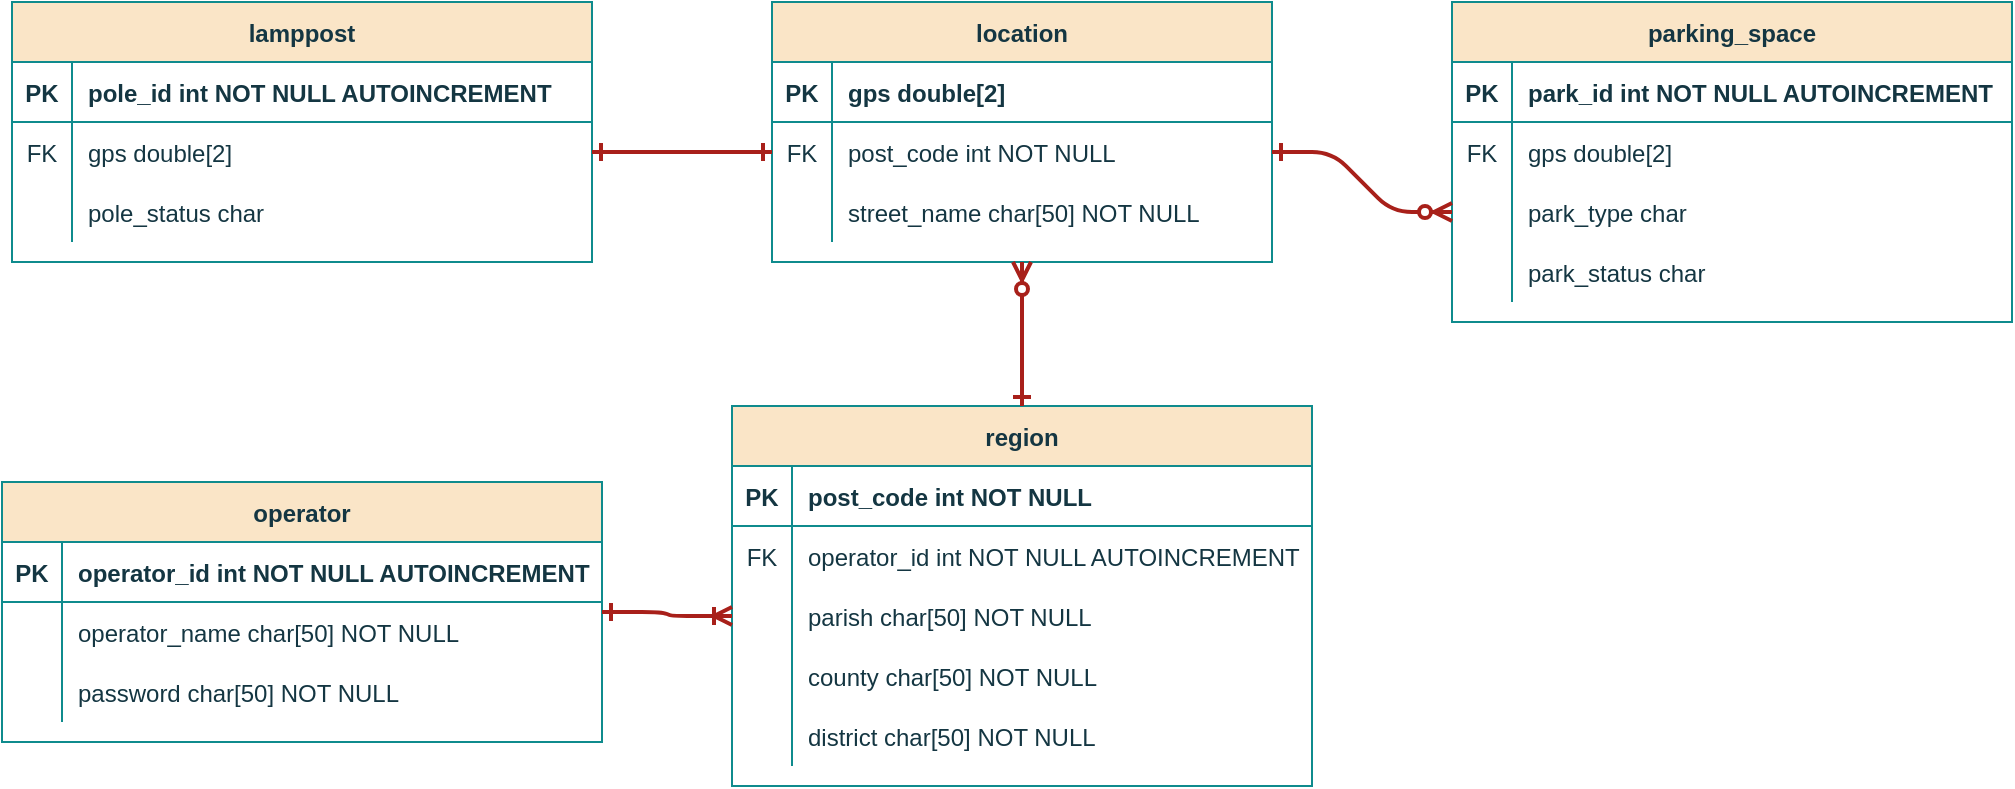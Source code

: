 <mxfile version="16.0.3" type="device" pages="2"><diagram id="R2lEEEUBdFMjLlhIrx00" name="Design"><mxGraphModel dx="1422" dy="793" grid="1" gridSize="10" guides="1" tooltips="1" connect="1" arrows="1" fold="1" page="1" pageScale="1" pageWidth="850" pageHeight="1100" background="none" math="0" shadow="0" extFonts="Permanent Marker^https://fonts.googleapis.com/css?family=Permanent+Marker"><root><mxCell id="0"/><mxCell id="1" parent="0"/><mxCell id="j-XfJcJ-BRer3KUw5DXA-1" value="lamppost" style="shape=table;startSize=30;container=1;collapsible=1;childLayout=tableLayout;fixedRows=1;rowLines=0;fontStyle=1;align=center;resizeLast=1;fillColor=#FAE5C7;strokeColor=#0F8B8D;fontColor=#143642;" parent="1" vertex="1"><mxGeometry x="40" y="40" width="290" height="130" as="geometry"><mxRectangle x="40" y="40" width="90" height="30" as="alternateBounds"/></mxGeometry></mxCell><mxCell id="j-XfJcJ-BRer3KUw5DXA-2" value="" style="shape=partialRectangle;collapsible=0;dropTarget=0;pointerEvents=0;fillColor=none;points=[[0,0.5],[1,0.5]];portConstraint=eastwest;top=0;left=0;right=0;bottom=1;strokeColor=#0F8B8D;fontColor=#143642;" parent="j-XfJcJ-BRer3KUw5DXA-1" vertex="1"><mxGeometry y="30" width="290" height="30" as="geometry"/></mxCell><mxCell id="j-XfJcJ-BRer3KUw5DXA-3" value="PK" style="shape=partialRectangle;overflow=hidden;connectable=0;fillColor=none;top=0;left=0;bottom=0;right=0;fontStyle=1;strokeColor=#0F8B8D;fontColor=#143642;" parent="j-XfJcJ-BRer3KUw5DXA-2" vertex="1"><mxGeometry width="30" height="30" as="geometry"><mxRectangle width="30" height="30" as="alternateBounds"/></mxGeometry></mxCell><mxCell id="j-XfJcJ-BRer3KUw5DXA-4" value="pole_id int NOT NULL AUTOINCREMENT" style="shape=partialRectangle;overflow=hidden;connectable=0;fillColor=none;top=0;left=0;bottom=0;right=0;align=left;spacingLeft=6;fontStyle=1;strokeColor=#0F8B8D;fontColor=#143642;" parent="j-XfJcJ-BRer3KUw5DXA-2" vertex="1"><mxGeometry x="30" width="260" height="30" as="geometry"><mxRectangle width="260" height="30" as="alternateBounds"/></mxGeometry></mxCell><mxCell id="j-XfJcJ-BRer3KUw5DXA-12" value="" style="shape=partialRectangle;collapsible=0;dropTarget=0;pointerEvents=0;fillColor=none;top=0;left=0;bottom=0;right=0;points=[[0,0.5],[1,0.5]];portConstraint=eastwest;strokeColor=#0F8B8D;fontColor=#143642;" parent="j-XfJcJ-BRer3KUw5DXA-1" vertex="1"><mxGeometry y="60" width="290" height="30" as="geometry"/></mxCell><mxCell id="j-XfJcJ-BRer3KUw5DXA-13" value="FK" style="shape=partialRectangle;connectable=0;fillColor=none;top=0;left=0;bottom=0;right=0;fontStyle=0;overflow=hidden;strokeColor=#0F8B8D;fontColor=#143642;" parent="j-XfJcJ-BRer3KUw5DXA-12" vertex="1"><mxGeometry width="30" height="30" as="geometry"><mxRectangle width="30" height="30" as="alternateBounds"/></mxGeometry></mxCell><mxCell id="j-XfJcJ-BRer3KUw5DXA-14" value="gps double[2] " style="shape=partialRectangle;connectable=0;fillColor=none;top=0;left=0;bottom=0;right=0;align=left;spacingLeft=6;fontStyle=0;overflow=hidden;strokeColor=#0F8B8D;fontColor=#143642;" parent="j-XfJcJ-BRer3KUw5DXA-12" vertex="1"><mxGeometry x="30" width="260" height="30" as="geometry"><mxRectangle width="260" height="30" as="alternateBounds"/></mxGeometry></mxCell><mxCell id="j-XfJcJ-BRer3KUw5DXA-16" value="" style="shape=partialRectangle;collapsible=0;dropTarget=0;pointerEvents=0;fillColor=none;top=0;left=0;bottom=0;right=0;points=[[0,0.5],[1,0.5]];portConstraint=eastwest;strokeColor=#0F8B8D;fontColor=#143642;" parent="j-XfJcJ-BRer3KUw5DXA-1" vertex="1"><mxGeometry y="90" width="290" height="30" as="geometry"/></mxCell><mxCell id="j-XfJcJ-BRer3KUw5DXA-17" value="" style="shape=partialRectangle;connectable=0;fillColor=none;top=0;left=0;bottom=0;right=0;editable=1;overflow=hidden;strokeColor=#0F8B8D;fontColor=#143642;" parent="j-XfJcJ-BRer3KUw5DXA-16" vertex="1"><mxGeometry width="30" height="30" as="geometry"><mxRectangle width="30" height="30" as="alternateBounds"/></mxGeometry></mxCell><mxCell id="j-XfJcJ-BRer3KUw5DXA-18" value="pole_status char" style="shape=partialRectangle;connectable=0;fillColor=none;top=0;left=0;bottom=0;right=0;align=left;spacingLeft=6;overflow=hidden;strokeColor=#0F8B8D;fontColor=#143642;" parent="j-XfJcJ-BRer3KUw5DXA-16" vertex="1"><mxGeometry x="30" width="260" height="30" as="geometry"><mxRectangle width="260" height="30" as="alternateBounds"/></mxGeometry></mxCell><mxCell id="j-XfJcJ-BRer3KUw5DXA-19" value="location" style="shape=table;startSize=30;container=1;collapsible=1;childLayout=tableLayout;fixedRows=1;rowLines=0;fontStyle=1;align=center;resizeLast=1;fillColor=#FAE5C7;strokeColor=#0F8B8D;fontColor=#143642;" parent="1" vertex="1"><mxGeometry x="420" y="40" width="250" height="130" as="geometry"><mxRectangle x="300" y="510" width="90" height="30" as="alternateBounds"/></mxGeometry></mxCell><mxCell id="j-XfJcJ-BRer3KUw5DXA-20" value="" style="shape=partialRectangle;collapsible=0;dropTarget=0;pointerEvents=0;fillColor=none;points=[[0,0.5],[1,0.5]];portConstraint=eastwest;top=0;left=0;right=0;bottom=1;strokeColor=#0F8B8D;fontColor=#143642;" parent="j-XfJcJ-BRer3KUw5DXA-19" vertex="1"><mxGeometry y="30" width="250" height="30" as="geometry"/></mxCell><mxCell id="j-XfJcJ-BRer3KUw5DXA-21" value="PK" style="shape=partialRectangle;overflow=hidden;connectable=0;fillColor=none;top=0;left=0;bottom=0;right=0;fontStyle=1;strokeColor=#0F8B8D;fontColor=#143642;" parent="j-XfJcJ-BRer3KUw5DXA-20" vertex="1"><mxGeometry width="30" height="30" as="geometry"><mxRectangle width="30" height="30" as="alternateBounds"/></mxGeometry></mxCell><mxCell id="j-XfJcJ-BRer3KUw5DXA-22" value="gps double[2] " style="shape=partialRectangle;overflow=hidden;connectable=0;fillColor=none;top=0;left=0;bottom=0;right=0;align=left;spacingLeft=6;fontStyle=1;strokeColor=#0F8B8D;fontColor=#143642;" parent="j-XfJcJ-BRer3KUw5DXA-20" vertex="1"><mxGeometry x="30" width="220" height="30" as="geometry"><mxRectangle width="220" height="30" as="alternateBounds"/></mxGeometry></mxCell><mxCell id="j-XfJcJ-BRer3KUw5DXA-23" value="" style="shape=partialRectangle;collapsible=0;dropTarget=0;pointerEvents=0;fillColor=none;top=0;left=0;bottom=0;right=0;points=[[0,0.5],[1,0.5]];portConstraint=eastwest;strokeColor=#0F8B8D;fontColor=#143642;" parent="j-XfJcJ-BRer3KUw5DXA-19" vertex="1"><mxGeometry y="60" width="250" height="30" as="geometry"/></mxCell><mxCell id="j-XfJcJ-BRer3KUw5DXA-24" value="FK" style="shape=partialRectangle;connectable=0;fillColor=none;top=0;left=0;bottom=0;right=0;fontStyle=0;overflow=hidden;strokeColor=#0F8B8D;fontColor=#143642;" parent="j-XfJcJ-BRer3KUw5DXA-23" vertex="1"><mxGeometry width="30" height="30" as="geometry"><mxRectangle width="30" height="30" as="alternateBounds"/></mxGeometry></mxCell><mxCell id="j-XfJcJ-BRer3KUw5DXA-25" value="post_code int NOT NULL" style="shape=partialRectangle;connectable=0;fillColor=none;top=0;left=0;bottom=0;right=0;align=left;spacingLeft=6;fontStyle=0;overflow=hidden;strokeColor=#0F8B8D;fontColor=#143642;" parent="j-XfJcJ-BRer3KUw5DXA-23" vertex="1"><mxGeometry x="30" width="220" height="30" as="geometry"><mxRectangle width="220" height="30" as="alternateBounds"/></mxGeometry></mxCell><mxCell id="j-XfJcJ-BRer3KUw5DXA-26" value="" style="shape=partialRectangle;collapsible=0;dropTarget=0;pointerEvents=0;fillColor=none;top=0;left=0;bottom=0;right=0;points=[[0,0.5],[1,0.5]];portConstraint=eastwest;strokeColor=#0F8B8D;fontColor=#143642;" parent="j-XfJcJ-BRer3KUw5DXA-19" vertex="1"><mxGeometry y="90" width="250" height="30" as="geometry"/></mxCell><mxCell id="j-XfJcJ-BRer3KUw5DXA-27" value="" style="shape=partialRectangle;connectable=0;fillColor=none;top=0;left=0;bottom=0;right=0;editable=1;overflow=hidden;strokeColor=#0F8B8D;fontColor=#143642;" parent="j-XfJcJ-BRer3KUw5DXA-26" vertex="1"><mxGeometry width="30" height="30" as="geometry"><mxRectangle width="30" height="30" as="alternateBounds"/></mxGeometry></mxCell><mxCell id="j-XfJcJ-BRer3KUw5DXA-28" value="street_name char[50] NOT NULL" style="shape=partialRectangle;connectable=0;fillColor=none;top=0;left=0;bottom=0;right=0;align=left;spacingLeft=6;overflow=hidden;strokeColor=#0F8B8D;fontColor=#143642;" parent="j-XfJcJ-BRer3KUw5DXA-26" vertex="1"><mxGeometry x="30" width="220" height="30" as="geometry"><mxRectangle width="220" height="30" as="alternateBounds"/></mxGeometry></mxCell><mxCell id="j-XfJcJ-BRer3KUw5DXA-29" value="region" style="shape=table;startSize=30;container=1;collapsible=1;childLayout=tableLayout;fixedRows=1;rowLines=0;fontStyle=1;align=center;resizeLast=1;fillColor=#FAE5C7;strokeColor=#0F8B8D;fontColor=#143642;" parent="1" vertex="1"><mxGeometry x="400" y="242" width="290" height="190" as="geometry"><mxRectangle x="300" y="510" width="90" height="30" as="alternateBounds"/></mxGeometry></mxCell><mxCell id="j-XfJcJ-BRer3KUw5DXA-30" value="" style="shape=partialRectangle;collapsible=0;dropTarget=0;pointerEvents=0;fillColor=none;points=[[0,0.5],[1,0.5]];portConstraint=eastwest;top=0;left=0;right=0;bottom=1;strokeColor=#0F8B8D;fontColor=#143642;" parent="j-XfJcJ-BRer3KUw5DXA-29" vertex="1"><mxGeometry y="30" width="290" height="30" as="geometry"/></mxCell><mxCell id="j-XfJcJ-BRer3KUw5DXA-31" value="PK" style="shape=partialRectangle;overflow=hidden;connectable=0;fillColor=none;top=0;left=0;bottom=0;right=0;fontStyle=1;strokeColor=#0F8B8D;fontColor=#143642;" parent="j-XfJcJ-BRer3KUw5DXA-30" vertex="1"><mxGeometry width="30" height="30" as="geometry"><mxRectangle width="30" height="30" as="alternateBounds"/></mxGeometry></mxCell><mxCell id="j-XfJcJ-BRer3KUw5DXA-32" value="post_code int NOT NULL " style="shape=partialRectangle;overflow=hidden;connectable=0;fillColor=none;top=0;left=0;bottom=0;right=0;align=left;spacingLeft=6;fontStyle=1;strokeColor=#0F8B8D;fontColor=#143642;" parent="j-XfJcJ-BRer3KUw5DXA-30" vertex="1"><mxGeometry x="30" width="260" height="30" as="geometry"><mxRectangle width="260" height="30" as="alternateBounds"/></mxGeometry></mxCell><mxCell id="j-XfJcJ-BRer3KUw5DXA-60" value="" style="shape=partialRectangle;collapsible=0;dropTarget=0;pointerEvents=0;fillColor=none;top=0;left=0;bottom=0;right=0;points=[[0,0.5],[1,0.5]];portConstraint=eastwest;strokeColor=#0F8B8D;fontColor=#143642;" parent="j-XfJcJ-BRer3KUw5DXA-29" vertex="1"><mxGeometry y="60" width="290" height="30" as="geometry"/></mxCell><mxCell id="j-XfJcJ-BRer3KUw5DXA-61" value="FK" style="shape=partialRectangle;connectable=0;fillColor=none;top=0;left=0;bottom=0;right=0;fontStyle=0;overflow=hidden;strokeColor=#0F8B8D;fontColor=#143642;" parent="j-XfJcJ-BRer3KUw5DXA-60" vertex="1"><mxGeometry width="30" height="30" as="geometry"><mxRectangle width="30" height="30" as="alternateBounds"/></mxGeometry></mxCell><mxCell id="j-XfJcJ-BRer3KUw5DXA-62" value="operator_id int NOT NULL AUTOINCREMENT" style="shape=partialRectangle;connectable=0;fillColor=none;top=0;left=0;bottom=0;right=0;align=left;spacingLeft=6;fontStyle=0;overflow=hidden;strokeColor=#0F8B8D;fontColor=#143642;" parent="j-XfJcJ-BRer3KUw5DXA-60" vertex="1"><mxGeometry x="30" width="260" height="30" as="geometry"><mxRectangle width="260" height="30" as="alternateBounds"/></mxGeometry></mxCell><mxCell id="j-XfJcJ-BRer3KUw5DXA-36" value="" style="shape=partialRectangle;collapsible=0;dropTarget=0;pointerEvents=0;fillColor=none;top=0;left=0;bottom=0;right=0;points=[[0,0.5],[1,0.5]];portConstraint=eastwest;strokeColor=#0F8B8D;fontColor=#143642;" parent="j-XfJcJ-BRer3KUw5DXA-29" vertex="1"><mxGeometry y="90" width="290" height="30" as="geometry"/></mxCell><mxCell id="j-XfJcJ-BRer3KUw5DXA-37" value="" style="shape=partialRectangle;connectable=0;fillColor=none;top=0;left=0;bottom=0;right=0;editable=1;overflow=hidden;strokeColor=#0F8B8D;fontColor=#143642;" parent="j-XfJcJ-BRer3KUw5DXA-36" vertex="1"><mxGeometry width="30" height="30" as="geometry"><mxRectangle width="30" height="30" as="alternateBounds"/></mxGeometry></mxCell><mxCell id="j-XfJcJ-BRer3KUw5DXA-38" value="parish char[50] NOT NULL" style="shape=partialRectangle;connectable=0;fillColor=none;top=0;left=0;bottom=0;right=0;align=left;spacingLeft=6;overflow=hidden;strokeColor=#0F8B8D;fontColor=#143642;" parent="j-XfJcJ-BRer3KUw5DXA-36" vertex="1"><mxGeometry x="30" width="260" height="30" as="geometry"><mxRectangle width="260" height="30" as="alternateBounds"/></mxGeometry></mxCell><mxCell id="j-XfJcJ-BRer3KUw5DXA-39" value="" style="shape=partialRectangle;collapsible=0;dropTarget=0;pointerEvents=0;fillColor=none;top=0;left=0;bottom=0;right=0;points=[[0,0.5],[1,0.5]];portConstraint=eastwest;strokeColor=#0F8B8D;fontColor=#143642;" parent="j-XfJcJ-BRer3KUw5DXA-29" vertex="1"><mxGeometry y="120" width="290" height="30" as="geometry"/></mxCell><mxCell id="j-XfJcJ-BRer3KUw5DXA-40" value="" style="shape=partialRectangle;connectable=0;fillColor=none;top=0;left=0;bottom=0;right=0;editable=1;overflow=hidden;strokeColor=#0F8B8D;fontColor=#143642;" parent="j-XfJcJ-BRer3KUw5DXA-39" vertex="1"><mxGeometry width="30" height="30" as="geometry"><mxRectangle width="30" height="30" as="alternateBounds"/></mxGeometry></mxCell><mxCell id="j-XfJcJ-BRer3KUw5DXA-41" value="county char[50] NOT NULL" style="shape=partialRectangle;connectable=0;fillColor=none;top=0;left=0;bottom=0;right=0;align=left;spacingLeft=6;overflow=hidden;strokeColor=#0F8B8D;fontColor=#143642;" parent="j-XfJcJ-BRer3KUw5DXA-39" vertex="1"><mxGeometry x="30" width="260" height="30" as="geometry"><mxRectangle width="260" height="30" as="alternateBounds"/></mxGeometry></mxCell><mxCell id="j-XfJcJ-BRer3KUw5DXA-42" value="" style="shape=partialRectangle;collapsible=0;dropTarget=0;pointerEvents=0;fillColor=none;top=0;left=0;bottom=0;right=0;points=[[0,0.5],[1,0.5]];portConstraint=eastwest;strokeColor=#0F8B8D;fontColor=#143642;" parent="j-XfJcJ-BRer3KUw5DXA-29" vertex="1"><mxGeometry y="150" width="290" height="30" as="geometry"/></mxCell><mxCell id="j-XfJcJ-BRer3KUw5DXA-43" value="" style="shape=partialRectangle;connectable=0;fillColor=none;top=0;left=0;bottom=0;right=0;editable=1;overflow=hidden;strokeColor=#0F8B8D;fontColor=#143642;" parent="j-XfJcJ-BRer3KUw5DXA-42" vertex="1"><mxGeometry width="30" height="30" as="geometry"><mxRectangle width="30" height="30" as="alternateBounds"/></mxGeometry></mxCell><mxCell id="j-XfJcJ-BRer3KUw5DXA-44" value="district char[50] NOT NULL" style="shape=partialRectangle;connectable=0;fillColor=none;top=0;left=0;bottom=0;right=0;align=left;spacingLeft=6;overflow=hidden;strokeColor=#0F8B8D;fontColor=#143642;" parent="j-XfJcJ-BRer3KUw5DXA-42" vertex="1"><mxGeometry x="30" width="260" height="30" as="geometry"><mxRectangle width="260" height="30" as="alternateBounds"/></mxGeometry></mxCell><mxCell id="j-XfJcJ-BRer3KUw5DXA-45" value="operator" style="shape=table;startSize=30;container=1;collapsible=1;childLayout=tableLayout;fixedRows=1;rowLines=0;fontStyle=1;align=center;resizeLast=1;fillColor=#FAE5C7;strokeColor=#0F8B8D;fontColor=#143642;" parent="1" vertex="1"><mxGeometry x="35" y="280" width="300" height="130" as="geometry"><mxRectangle x="300" y="510" width="90" height="30" as="alternateBounds"/></mxGeometry></mxCell><mxCell id="j-XfJcJ-BRer3KUw5DXA-46" value="" style="shape=partialRectangle;collapsible=0;dropTarget=0;pointerEvents=0;fillColor=none;points=[[0,0.5],[1,0.5]];portConstraint=eastwest;top=0;left=0;right=0;bottom=1;strokeColor=#0F8B8D;fontColor=#143642;" parent="j-XfJcJ-BRer3KUw5DXA-45" vertex="1"><mxGeometry y="30" width="300" height="30" as="geometry"/></mxCell><mxCell id="j-XfJcJ-BRer3KUw5DXA-47" value="PK" style="shape=partialRectangle;overflow=hidden;connectable=0;fillColor=none;top=0;left=0;bottom=0;right=0;fontStyle=1;strokeColor=#0F8B8D;fontColor=#143642;" parent="j-XfJcJ-BRer3KUw5DXA-46" vertex="1"><mxGeometry width="30" height="30" as="geometry"><mxRectangle width="30" height="30" as="alternateBounds"/></mxGeometry></mxCell><mxCell id="j-XfJcJ-BRer3KUw5DXA-48" value="operator_id int NOT NULL AUTOINCREMENT" style="shape=partialRectangle;overflow=hidden;connectable=0;fillColor=none;top=0;left=0;bottom=0;right=0;align=left;spacingLeft=6;fontStyle=1;strokeColor=#0F8B8D;fontColor=#143642;" parent="j-XfJcJ-BRer3KUw5DXA-46" vertex="1"><mxGeometry x="30" width="270" height="30" as="geometry"><mxRectangle width="270" height="30" as="alternateBounds"/></mxGeometry></mxCell><mxCell id="j-XfJcJ-BRer3KUw5DXA-49" value="" style="shape=partialRectangle;collapsible=0;dropTarget=0;pointerEvents=0;fillColor=none;top=0;left=0;bottom=0;right=0;points=[[0,0.5],[1,0.5]];portConstraint=eastwest;strokeColor=#0F8B8D;fontColor=#143642;" parent="j-XfJcJ-BRer3KUw5DXA-45" vertex="1"><mxGeometry y="60" width="300" height="30" as="geometry"/></mxCell><mxCell id="j-XfJcJ-BRer3KUw5DXA-50" value="" style="shape=partialRectangle;connectable=0;fillColor=none;top=0;left=0;bottom=0;right=0;editable=1;overflow=hidden;strokeColor=#0F8B8D;fontColor=#143642;" parent="j-XfJcJ-BRer3KUw5DXA-49" vertex="1"><mxGeometry width="30" height="30" as="geometry"><mxRectangle width="30" height="30" as="alternateBounds"/></mxGeometry></mxCell><mxCell id="j-XfJcJ-BRer3KUw5DXA-51" value="operator_name char[50] NOT NULL" style="shape=partialRectangle;connectable=0;fillColor=none;top=0;left=0;bottom=0;right=0;align=left;spacingLeft=6;overflow=hidden;strokeColor=#0F8B8D;fontColor=#143642;" parent="j-XfJcJ-BRer3KUw5DXA-49" vertex="1"><mxGeometry x="30" width="270" height="30" as="geometry"><mxRectangle width="270" height="30" as="alternateBounds"/></mxGeometry></mxCell><mxCell id="0p1OcBa2NSwa3Bj0d4qz-1" value="" style="shape=partialRectangle;collapsible=0;dropTarget=0;pointerEvents=0;fillColor=none;top=0;left=0;bottom=0;right=0;points=[[0,0.5],[1,0.5]];portConstraint=eastwest;strokeColor=#0F8B8D;fontColor=#143642;" vertex="1" parent="j-XfJcJ-BRer3KUw5DXA-45"><mxGeometry y="90" width="300" height="30" as="geometry"/></mxCell><mxCell id="0p1OcBa2NSwa3Bj0d4qz-2" value="" style="shape=partialRectangle;connectable=0;fillColor=none;top=0;left=0;bottom=0;right=0;editable=1;overflow=hidden;strokeColor=#0F8B8D;fontColor=#143642;" vertex="1" parent="0p1OcBa2NSwa3Bj0d4qz-1"><mxGeometry width="30" height="30" as="geometry"><mxRectangle width="30" height="30" as="alternateBounds"/></mxGeometry></mxCell><mxCell id="0p1OcBa2NSwa3Bj0d4qz-3" value="password char[50] NOT NULL" style="shape=partialRectangle;connectable=0;fillColor=none;top=0;left=0;bottom=0;right=0;align=left;spacingLeft=6;overflow=hidden;strokeColor=#0F8B8D;fontColor=#143642;" vertex="1" parent="0p1OcBa2NSwa3Bj0d4qz-1"><mxGeometry x="30" width="270" height="30" as="geometry"><mxRectangle width="270" height="30" as="alternateBounds"/></mxGeometry></mxCell><mxCell id="j-XfJcJ-BRer3KUw5DXA-63" value="parking_space" style="shape=table;startSize=30;container=1;collapsible=1;childLayout=tableLayout;fixedRows=1;rowLines=0;fontStyle=1;align=center;resizeLast=1;fillColor=#FAE5C7;strokeColor=#0F8B8D;fontColor=#143642;" parent="1" vertex="1"><mxGeometry x="760" y="40" width="280" height="160" as="geometry"><mxRectangle x="300" y="510" width="90" height="30" as="alternateBounds"/></mxGeometry></mxCell><mxCell id="j-XfJcJ-BRer3KUw5DXA-64" value="" style="shape=partialRectangle;collapsible=0;dropTarget=0;pointerEvents=0;fillColor=none;points=[[0,0.5],[1,0.5]];portConstraint=eastwest;top=0;left=0;right=0;bottom=1;strokeColor=#0F8B8D;fontColor=#143642;" parent="j-XfJcJ-BRer3KUw5DXA-63" vertex="1"><mxGeometry y="30" width="280" height="30" as="geometry"/></mxCell><mxCell id="j-XfJcJ-BRer3KUw5DXA-65" value="PK" style="shape=partialRectangle;overflow=hidden;connectable=0;fillColor=none;top=0;left=0;bottom=0;right=0;fontStyle=1;strokeColor=#0F8B8D;fontColor=#143642;" parent="j-XfJcJ-BRer3KUw5DXA-64" vertex="1"><mxGeometry width="30" height="30" as="geometry"><mxRectangle width="30" height="30" as="alternateBounds"/></mxGeometry></mxCell><mxCell id="j-XfJcJ-BRer3KUw5DXA-66" value="park_id int NOT NULL AUTOINCREMENT" style="shape=partialRectangle;overflow=hidden;connectable=0;fillColor=none;top=0;left=0;bottom=0;right=0;align=left;spacingLeft=6;fontStyle=1;strokeColor=#0F8B8D;fontColor=#143642;" parent="j-XfJcJ-BRer3KUw5DXA-64" vertex="1"><mxGeometry x="30" width="250" height="30" as="geometry"><mxRectangle width="250" height="30" as="alternateBounds"/></mxGeometry></mxCell><mxCell id="j-XfJcJ-BRer3KUw5DXA-67" value="" style="shape=partialRectangle;collapsible=0;dropTarget=0;pointerEvents=0;fillColor=none;top=0;left=0;bottom=0;right=0;points=[[0,0.5],[1,0.5]];portConstraint=eastwest;strokeColor=#0F8B8D;fontColor=#143642;" parent="j-XfJcJ-BRer3KUw5DXA-63" vertex="1"><mxGeometry y="60" width="280" height="30" as="geometry"/></mxCell><mxCell id="j-XfJcJ-BRer3KUw5DXA-68" value="FK" style="shape=partialRectangle;connectable=0;fillColor=none;top=0;left=0;bottom=0;right=0;fontStyle=0;overflow=hidden;strokeColor=#0F8B8D;fontColor=#143642;" parent="j-XfJcJ-BRer3KUw5DXA-67" vertex="1"><mxGeometry width="30" height="30" as="geometry"><mxRectangle width="30" height="30" as="alternateBounds"/></mxGeometry></mxCell><mxCell id="j-XfJcJ-BRer3KUw5DXA-69" value="gps double[2] " style="shape=partialRectangle;connectable=0;fillColor=none;top=0;left=0;bottom=0;right=0;align=left;spacingLeft=6;fontStyle=0;overflow=hidden;strokeColor=#0F8B8D;fontColor=#143642;" parent="j-XfJcJ-BRer3KUw5DXA-67" vertex="1"><mxGeometry x="30" width="250" height="30" as="geometry"><mxRectangle width="250" height="30" as="alternateBounds"/></mxGeometry></mxCell><mxCell id="j-XfJcJ-BRer3KUw5DXA-73" value="" style="shape=partialRectangle;collapsible=0;dropTarget=0;pointerEvents=0;fillColor=none;top=0;left=0;bottom=0;right=0;points=[[0,0.5],[1,0.5]];portConstraint=eastwest;strokeColor=#0F8B8D;fontColor=#143642;" parent="j-XfJcJ-BRer3KUw5DXA-63" vertex="1"><mxGeometry y="90" width="280" height="30" as="geometry"/></mxCell><mxCell id="j-XfJcJ-BRer3KUw5DXA-74" value="" style="shape=partialRectangle;connectable=0;fillColor=none;top=0;left=0;bottom=0;right=0;fontStyle=0;overflow=hidden;strokeColor=#0F8B8D;fontColor=#143642;" parent="j-XfJcJ-BRer3KUw5DXA-73" vertex="1"><mxGeometry width="30" height="30" as="geometry"><mxRectangle width="30" height="30" as="alternateBounds"/></mxGeometry></mxCell><mxCell id="j-XfJcJ-BRer3KUw5DXA-75" value="park_type char" style="shape=partialRectangle;connectable=0;fillColor=none;top=0;left=0;bottom=0;right=0;align=left;spacingLeft=6;fontStyle=0;overflow=hidden;strokeColor=#0F8B8D;fontColor=#143642;" parent="j-XfJcJ-BRer3KUw5DXA-73" vertex="1"><mxGeometry x="30" width="250" height="30" as="geometry"><mxRectangle width="250" height="30" as="alternateBounds"/></mxGeometry></mxCell><mxCell id="j-XfJcJ-BRer3KUw5DXA-70" value="" style="shape=partialRectangle;collapsible=0;dropTarget=0;pointerEvents=0;fillColor=none;top=0;left=0;bottom=0;right=0;points=[[0,0.5],[1,0.5]];portConstraint=eastwest;strokeColor=#0F8B8D;fontColor=#143642;" parent="j-XfJcJ-BRer3KUw5DXA-63" vertex="1"><mxGeometry y="120" width="280" height="30" as="geometry"/></mxCell><mxCell id="j-XfJcJ-BRer3KUw5DXA-71" value="" style="shape=partialRectangle;connectable=0;fillColor=none;top=0;left=0;bottom=0;right=0;editable=1;overflow=hidden;strokeColor=#0F8B8D;fontColor=#143642;" parent="j-XfJcJ-BRer3KUw5DXA-70" vertex="1"><mxGeometry width="30" height="30" as="geometry"><mxRectangle width="30" height="30" as="alternateBounds"/></mxGeometry></mxCell><mxCell id="j-XfJcJ-BRer3KUw5DXA-72" value="park_status char" style="shape=partialRectangle;connectable=0;fillColor=none;top=0;left=0;bottom=0;right=0;align=left;spacingLeft=6;overflow=hidden;strokeColor=#0F8B8D;fontColor=#143642;" parent="j-XfJcJ-BRer3KUw5DXA-70" vertex="1"><mxGeometry x="30" width="250" height="30" as="geometry"><mxRectangle width="250" height="30" as="alternateBounds"/></mxGeometry></mxCell><mxCell id="j-XfJcJ-BRer3KUw5DXA-76" value="" style="endArrow=ERoneToMany;startArrow=ERone;endFill=0;startFill=0;exitX=1;exitY=0.5;exitDx=0;exitDy=0;entryX=0;entryY=0.5;entryDx=0;entryDy=0;strokeWidth=2;edgeStyle=entityRelationEdgeStyle;labelBackgroundColor=#DAD2D8;strokeColor=#A8201A;fontColor=#143642;" parent="1" source="j-XfJcJ-BRer3KUw5DXA-45" target="j-XfJcJ-BRer3KUw5DXA-36" edge="1"><mxGeometry width="100" height="100" relative="1" as="geometry"><mxPoint x="290" y="354" as="sourcePoint"/><mxPoint x="400" y="384" as="targetPoint"/></mxGeometry></mxCell><mxCell id="j-XfJcJ-BRer3KUw5DXA-77" value="" style="edgeStyle=entityRelationEdgeStyle;endArrow=ERzeroToMany;startArrow=ERone;endFill=1;startFill=0;exitX=1;exitY=0.5;exitDx=0;exitDy=0;entryX=0;entryY=0.5;entryDx=0;entryDy=0;strokeWidth=2;labelBackgroundColor=#DAD2D8;strokeColor=#A8201A;fontColor=#143642;" parent="1" source="j-XfJcJ-BRer3KUw5DXA-23" target="j-XfJcJ-BRer3KUw5DXA-73" edge="1"><mxGeometry width="100" height="100" relative="1" as="geometry"><mxPoint x="650" y="120" as="sourcePoint"/><mxPoint x="760" y="150" as="targetPoint"/></mxGeometry></mxCell><mxCell id="j-XfJcJ-BRer3KUw5DXA-78" value="" style="edgeStyle=orthogonalEdgeStyle;endArrow=ERzeroToMany;startArrow=ERone;endFill=1;startFill=0;exitX=0.5;exitY=0;exitDx=0;exitDy=0;entryX=0.5;entryY=1;entryDx=0;entryDy=0;strokeWidth=2;labelBackgroundColor=#DAD2D8;strokeColor=#A8201A;fontColor=#143642;" parent="1" source="j-XfJcJ-BRer3KUw5DXA-29" target="j-XfJcJ-BRer3KUw5DXA-19" edge="1"><mxGeometry width="100" height="100" relative="1" as="geometry"><mxPoint x="570" y="220" as="sourcePoint"/><mxPoint x="680" y="250" as="targetPoint"/></mxGeometry></mxCell><mxCell id="j-XfJcJ-BRer3KUw5DXA-79" value="" style="edgeStyle=entityRelationEdgeStyle;endArrow=ERone;startArrow=ERone;endFill=0;startFill=0;exitX=1;exitY=0.5;exitDx=0;exitDy=0;entryX=0;entryY=0.5;entryDx=0;entryDy=0;strokeWidth=2;labelBackgroundColor=#DAD2D8;strokeColor=#A8201A;fontColor=#143642;" parent="1" source="j-XfJcJ-BRer3KUw5DXA-12" target="j-XfJcJ-BRer3KUw5DXA-23" edge="1"><mxGeometry width="100" height="100" relative="1" as="geometry"><mxPoint x="280" y="120" as="sourcePoint"/><mxPoint x="390" y="150" as="targetPoint"/></mxGeometry></mxCell></root></mxGraphModel></diagram><diagram name="Analysis" id="SHX3xZ84f9y7oodzhDz0"><mxGraphModel dx="771" dy="437" grid="1" gridSize="10" guides="1" tooltips="1" connect="1" arrows="1" fold="1" page="1" pageScale="1" pageWidth="850" pageHeight="1100" background="none" math="0" shadow="0" extFonts="Permanent Marker^https://fonts.googleapis.com/css?family=Permanent+Marker">&#xa;      <root>&#xa;        <mxCell id="jsJ9yPAow1BWh7221ygY-0"/>&#xa;        <mxCell id="jsJ9yPAow1BWh7221ygY-1" parent="jsJ9yPAow1BWh7221ygY-0"/>&#xa;        <mxCell id="jsJ9yPAow1BWh7221ygY-62" value="Coordinates" style="ellipse;whiteSpace=wrap;html=1;fillColor=#FAE5C7;strokeColor=#0F8B8D;fontColor=#143642;" parent="jsJ9yPAow1BWh7221ygY-1" vertex="1">&#xa;          <mxGeometry x="10" y="365" width="90" height="50" as="geometry"/>&#xa;        </mxCell>&#xa;        <mxCell id="LeFuXB7u9rx_XWbmq312-8" style="edgeStyle=none;rounded=0;sketch=0;orthogonalLoop=1;jettySize=auto;html=1;exitX=0;exitY=0.5;exitDx=0;exitDy=0;entryX=1;entryY=0.5;entryDx=0;entryDy=0;fontColor=#143642;endArrow=none;endFill=0;strokeColor=#A8201A;fillColor=#FAE5C7;" parent="jsJ9yPAow1BWh7221ygY-1" source="jsJ9yPAow1BWh7221ygY-63" target="jsJ9yPAow1BWh7221ygY-62" edge="1">&#xa;          <mxGeometry relative="1" as="geometry"/>&#xa;        </mxCell>&#xa;        <mxCell id="LeFuXB7u9rx_XWbmq312-9" style="edgeStyle=none;rounded=0;sketch=0;orthogonalLoop=1;jettySize=auto;html=1;exitX=0;exitY=0.25;exitDx=0;exitDy=0;fontColor=#143642;endArrow=none;endFill=0;strokeColor=#A8201A;fillColor=#FAE5C7;" parent="jsJ9yPAow1BWh7221ygY-1" source="jsJ9yPAow1BWh7221ygY-63" target="jsJ9yPAow1BWh7221ygY-68" edge="1">&#xa;          <mxGeometry relative="1" as="geometry"/>&#xa;        </mxCell>&#xa;        <mxCell id="LeFuXB7u9rx_XWbmq312-10" style="edgeStyle=none;rounded=0;sketch=0;orthogonalLoop=1;jettySize=auto;html=1;exitX=0.5;exitY=0;exitDx=0;exitDy=0;entryX=0.5;entryY=1;entryDx=0;entryDy=0;fontColor=#143642;endArrow=none;endFill=0;strokeColor=#A8201A;fillColor=#FAE5C7;" parent="jsJ9yPAow1BWh7221ygY-1" source="jsJ9yPAow1BWh7221ygY-63" target="jsJ9yPAow1BWh7221ygY-90" edge="1">&#xa;          <mxGeometry relative="1" as="geometry"/>&#xa;        </mxCell>&#xa;        <mxCell id="jsJ9yPAow1BWh7221ygY-63" value="&lt;div&gt;Lamppost&lt;/div&gt;" style="rounded=0;whiteSpace=wrap;html=1;fillColor=#f8cecc;strokeColor=#b85450;fontStyle=1" parent="jsJ9yPAow1BWh7221ygY-1" vertex="1">&#xa;          <mxGeometry x="160" y="360" width="120" height="60" as="geometry"/>&#xa;        </mxCell>&#xa;        <mxCell id="LeFuXB7u9rx_XWbmq312-12" style="edgeStyle=none;rounded=0;sketch=0;orthogonalLoop=1;jettySize=auto;html=1;exitX=0.5;exitY=0;exitDx=0;exitDy=0;entryX=0.5;entryY=1;entryDx=0;entryDy=0;fontColor=#143642;endArrow=none;endFill=0;strokeColor=#A8201A;fillColor=#FAE5C7;" parent="jsJ9yPAow1BWh7221ygY-1" source="jsJ9yPAow1BWh7221ygY-64" target="jsJ9yPAow1BWh7221ygY-77" edge="1">&#xa;          <mxGeometry relative="1" as="geometry"/>&#xa;        </mxCell>&#xa;        <mxCell id="LeFuXB7u9rx_XWbmq312-13" style="edgeStyle=none;rounded=0;sketch=0;orthogonalLoop=1;jettySize=auto;html=1;exitX=0.25;exitY=0;exitDx=0;exitDy=0;entryX=1;entryY=1;entryDx=0;entryDy=0;fontColor=#143642;endArrow=none;endFill=0;strokeColor=#A8201A;fillColor=#FAE5C7;" parent="jsJ9yPAow1BWh7221ygY-1" source="jsJ9yPAow1BWh7221ygY-64" target="jsJ9yPAow1BWh7221ygY-69" edge="1">&#xa;          <mxGeometry relative="1" as="geometry"/>&#xa;        </mxCell>&#xa;        <mxCell id="LeFuXB7u9rx_XWbmq312-14" style="edgeStyle=none;rounded=0;sketch=0;orthogonalLoop=1;jettySize=auto;html=1;exitX=0.75;exitY=0;exitDx=0;exitDy=0;entryX=0;entryY=1;entryDx=0;entryDy=0;fontColor=#143642;endArrow=none;endFill=0;strokeColor=#A8201A;fillColor=#FAE5C7;" parent="jsJ9yPAow1BWh7221ygY-1" source="jsJ9yPAow1BWh7221ygY-64" target="jsJ9yPAow1BWh7221ygY-78" edge="1">&#xa;          <mxGeometry relative="1" as="geometry"/>&#xa;        </mxCell>&#xa;        <mxCell id="jsJ9yPAow1BWh7221ygY-64" value="&lt;div&gt;Location&lt;/div&gt;" style="rounded=0;whiteSpace=wrap;html=1;fillColor=#f8cecc;strokeColor=#b85450;fontStyle=1" parent="jsJ9yPAow1BWh7221ygY-1" vertex="1">&#xa;          <mxGeometry x="360" y="360" width="120" height="60" as="geometry"/>&#xa;        </mxCell>&#xa;        <mxCell id="LeFuXB7u9rx_XWbmq312-15" style="edgeStyle=none;rounded=0;sketch=0;orthogonalLoop=1;jettySize=auto;html=1;exitX=0.5;exitY=0;exitDx=0;exitDy=0;entryX=0.5;entryY=1;entryDx=0;entryDy=0;fontColor=#143642;endArrow=none;endFill=0;strokeColor=#A8201A;fillColor=#FAE5C7;" parent="jsJ9yPAow1BWh7221ygY-1" source="jsJ9yPAow1BWh7221ygY-65" target="jsJ9yPAow1BWh7221ygY-84" edge="1">&#xa;          <mxGeometry relative="1" as="geometry"/>&#xa;        </mxCell>&#xa;        <mxCell id="LeFuXB7u9rx_XWbmq312-16" style="edgeStyle=none;rounded=0;sketch=0;orthogonalLoop=1;jettySize=auto;html=1;exitX=0.75;exitY=0;exitDx=0;exitDy=0;entryX=0;entryY=1;entryDx=0;entryDy=0;fontColor=#143642;endArrow=none;endFill=0;strokeColor=#A8201A;fillColor=#FAE5C7;" parent="jsJ9yPAow1BWh7221ygY-1" source="jsJ9yPAow1BWh7221ygY-65" target="jsJ9yPAow1BWh7221ygY-80" edge="1">&#xa;          <mxGeometry relative="1" as="geometry"/>&#xa;        </mxCell>&#xa;        <mxCell id="LeFuXB7u9rx_XWbmq312-17" style="edgeStyle=none;rounded=0;sketch=0;orthogonalLoop=1;jettySize=auto;html=1;exitX=1;exitY=0.25;exitDx=0;exitDy=0;entryX=0;entryY=0.5;entryDx=0;entryDy=0;fontColor=#143642;endArrow=none;endFill=0;strokeColor=#A8201A;fillColor=#FAE5C7;" parent="jsJ9yPAow1BWh7221ygY-1" source="jsJ9yPAow1BWh7221ygY-65" target="jsJ9yPAow1BWh7221ygY-79" edge="1">&#xa;          <mxGeometry relative="1" as="geometry"/>&#xa;        </mxCell>&#xa;        <mxCell id="LeFuXB7u9rx_XWbmq312-18" style="edgeStyle=none;rounded=0;sketch=0;orthogonalLoop=1;jettySize=auto;html=1;exitX=1;exitY=0.75;exitDx=0;exitDy=0;entryX=0;entryY=0.5;entryDx=0;entryDy=0;fontColor=#143642;endArrow=none;endFill=0;strokeColor=#A8201A;fillColor=#FAE5C7;" parent="jsJ9yPAow1BWh7221ygY-1" source="jsJ9yPAow1BWh7221ygY-65" target="jsJ9yPAow1BWh7221ygY-81" edge="1">&#xa;          <mxGeometry relative="1" as="geometry"/>&#xa;        </mxCell>&#xa;        <mxCell id="jsJ9yPAow1BWh7221ygY-65" value="Parking Space" style="rounded=0;whiteSpace=wrap;html=1;fillColor=#f8cecc;strokeColor=#b85450;fontStyle=1" parent="jsJ9yPAow1BWh7221ygY-1" vertex="1">&#xa;          <mxGeometry x="560" y="360" width="120" height="60" as="geometry"/>&#xa;        </mxCell>&#xa;        <mxCell id="LeFuXB7u9rx_XWbmq312-1" style="rounded=0;sketch=0;orthogonalLoop=1;jettySize=auto;html=1;exitX=0.085;exitY=1.021;exitDx=0;exitDy=0;entryX=1;entryY=0;entryDx=0;entryDy=0;fontColor=#143642;strokeColor=#A8201A;fillColor=#FAE5C7;endArrow=none;endFill=0;exitPerimeter=0;" parent="jsJ9yPAow1BWh7221ygY-1" source="jsJ9yPAow1BWh7221ygY-66" target="jsJ9yPAow1BWh7221ygY-83" edge="1">&#xa;          <mxGeometry relative="1" as="geometry"/>&#xa;        </mxCell>&#xa;        <mxCell id="LeFuXB7u9rx_XWbmq312-7" style="edgeStyle=none;rounded=0;sketch=0;orthogonalLoop=1;jettySize=auto;html=1;exitX=0;exitY=0.5;exitDx=0;exitDy=0;entryX=1;entryY=0.5;entryDx=0;entryDy=0;fontColor=#143642;endArrow=none;endFill=0;strokeColor=#A8201A;fillColor=#FAE5C7;" parent="jsJ9yPAow1BWh7221ygY-1" source="jsJ9yPAow1BWh7221ygY-66" target="jsJ9yPAow1BWh7221ygY-82" edge="1">&#xa;          <mxGeometry relative="1" as="geometry"/>&#xa;        </mxCell>&#xa;        <mxCell id="jsJ9yPAow1BWh7221ygY-66" value="Operator" style="rounded=0;whiteSpace=wrap;html=1;fillColor=#f8cecc;strokeColor=#b85450;fontStyle=1" parent="jsJ9yPAow1BWh7221ygY-1" vertex="1">&#xa;          <mxGeometry x="160" y="500" width="120" height="60" as="geometry"/>&#xa;        </mxCell>&#xa;        <mxCell id="LeFuXB7u9rx_XWbmq312-2" style="edgeStyle=none;rounded=0;sketch=0;orthogonalLoop=1;jettySize=auto;html=1;exitX=0.25;exitY=1;exitDx=0;exitDy=0;entryX=1;entryY=0;entryDx=0;entryDy=0;fontColor=#143642;endArrow=none;endFill=0;strokeColor=#A8201A;fillColor=#FAE5C7;" parent="jsJ9yPAow1BWh7221ygY-1" source="jsJ9yPAow1BWh7221ygY-67" target="jsJ9yPAow1BWh7221ygY-85" edge="1">&#xa;          <mxGeometry relative="1" as="geometry"/>&#xa;        </mxCell>&#xa;        <mxCell id="LeFuXB7u9rx_XWbmq312-3" style="edgeStyle=none;rounded=0;sketch=0;orthogonalLoop=1;jettySize=auto;html=1;exitX=0.5;exitY=1;exitDx=0;exitDy=0;entryX=0.5;entryY=0;entryDx=0;entryDy=0;fontColor=#143642;endArrow=none;endFill=0;strokeColor=#A8201A;fillColor=#FAE5C7;" parent="jsJ9yPAow1BWh7221ygY-1" source="jsJ9yPAow1BWh7221ygY-67" target="jsJ9yPAow1BWh7221ygY-86" edge="1">&#xa;          <mxGeometry relative="1" as="geometry"/>&#xa;        </mxCell>&#xa;        <mxCell id="LeFuXB7u9rx_XWbmq312-4" style="edgeStyle=none;rounded=0;sketch=0;orthogonalLoop=1;jettySize=auto;html=1;exitX=0.75;exitY=1;exitDx=0;exitDy=0;entryX=0;entryY=0;entryDx=0;entryDy=0;fontColor=#143642;endArrow=none;endFill=0;strokeColor=#A8201A;fillColor=#FAE5C7;" parent="jsJ9yPAow1BWh7221ygY-1" source="jsJ9yPAow1BWh7221ygY-67" target="jsJ9yPAow1BWh7221ygY-87" edge="1">&#xa;          <mxGeometry relative="1" as="geometry"/>&#xa;        </mxCell>&#xa;        <mxCell id="LeFuXB7u9rx_XWbmq312-5" style="edgeStyle=none;rounded=0;sketch=0;orthogonalLoop=1;jettySize=auto;html=1;exitX=1;exitY=0.25;exitDx=0;exitDy=0;entryX=0;entryY=0.5;entryDx=0;entryDy=0;fontColor=#143642;endArrow=none;endFill=0;strokeColor=#A8201A;fillColor=#FAE5C7;" parent="jsJ9yPAow1BWh7221ygY-1" source="jsJ9yPAow1BWh7221ygY-67" target="jsJ9yPAow1BWh7221ygY-88" edge="1">&#xa;          <mxGeometry relative="1" as="geometry"/>&#xa;        </mxCell>&#xa;        <mxCell id="LeFuXB7u9rx_XWbmq312-6" style="edgeStyle=none;rounded=0;sketch=0;orthogonalLoop=1;jettySize=auto;html=1;exitX=1;exitY=0.75;exitDx=0;exitDy=0;entryX=0;entryY=0;entryDx=0;entryDy=0;fontColor=#143642;endArrow=none;endFill=0;strokeColor=#A8201A;fillColor=#FAE5C7;" parent="jsJ9yPAow1BWh7221ygY-1" source="jsJ9yPAow1BWh7221ygY-67" target="jsJ9yPAow1BWh7221ygY-89" edge="1">&#xa;          <mxGeometry relative="1" as="geometry"/>&#xa;        </mxCell>&#xa;        <mxCell id="jsJ9yPAow1BWh7221ygY-67" value="Region" style="rounded=0;whiteSpace=wrap;html=1;fillColor=#f8cecc;strokeColor=#b85450;fontStyle=1" parent="jsJ9yPAow1BWh7221ygY-1" vertex="1">&#xa;          <mxGeometry x="360" y="500" width="120" height="60" as="geometry"/>&#xa;        </mxCell>&#xa;        <mxCell id="jsJ9yPAow1BWh7221ygY-68" value="Status" style="ellipse;whiteSpace=wrap;html=1;fillColor=#FAE5C7;strokeColor=#0F8B8D;fontColor=#143642;" parent="jsJ9yPAow1BWh7221ygY-1" vertex="1">&#xa;          <mxGeometry x="60" y="280" width="90" height="50" as="geometry"/>&#xa;        </mxCell>&#xa;        <mxCell id="jsJ9yPAow1BWh7221ygY-69" value="Coordinates" style="ellipse;whiteSpace=wrap;html=1;fillColor=#FAE5C7;strokeColor=#0F8B8D;fontColor=#143642;" parent="jsJ9yPAow1BWh7221ygY-1" vertex="1">&#xa;          <mxGeometry x="290" y="300" width="90" height="50" as="geometry"/>&#xa;        </mxCell>&#xa;        <mxCell id="jsJ9yPAow1BWh7221ygY-70" value="" style="edgeStyle=entityRelationEdgeStyle;endArrow=ERone;startArrow=ERone;endFill=0;startFill=0;exitX=1;exitY=0.5;exitDx=0;exitDy=0;strokeWidth=2;strokeColor=#A8201A;fontColor=#143642;labelBackgroundColor=#DAD2D8;" parent="jsJ9yPAow1BWh7221ygY-1" source="jsJ9yPAow1BWh7221ygY-63" edge="1">&#xa;          <mxGeometry width="100" height="100" relative="1" as="geometry">&#xa;            <mxPoint x="280" y="389.5" as="sourcePoint"/>&#xa;            <mxPoint x="360" y="390" as="targetPoint"/>&#xa;          </mxGeometry>&#xa;        </mxCell>&#xa;        <mxCell id="jsJ9yPAow1BWh7221ygY-71" value="" style="edgeStyle=entityRelationEdgeStyle;endArrow=ERzeroToMany;startArrow=ERone;endFill=1;startFill=0;exitX=1;exitY=0.5;exitDx=0;exitDy=0;entryX=0;entryY=0.5;entryDx=0;entryDy=0;strokeWidth=2;strokeColor=#A8201A;fontColor=#143642;labelBackgroundColor=#DAD2D8;" parent="jsJ9yPAow1BWh7221ygY-1" source="jsJ9yPAow1BWh7221ygY-64" target="jsJ9yPAow1BWh7221ygY-65" edge="1">&#xa;          <mxGeometry width="100" height="100" relative="1" as="geometry">&#xa;            <mxPoint x="490" y="390" as="sourcePoint"/>&#xa;            <mxPoint x="580" y="420" as="targetPoint"/>&#xa;          </mxGeometry>&#xa;        </mxCell>&#xa;        <mxCell id="jsJ9yPAow1BWh7221ygY-74" value="" style="edgeStyle=orthogonalEdgeStyle;endArrow=ERzeroToMany;startArrow=ERone;endFill=1;startFill=0;exitX=0.5;exitY=0;exitDx=0;exitDy=0;entryX=0.5;entryY=1;entryDx=0;entryDy=0;strokeWidth=2;strokeColor=#A8201A;fontColor=#143642;labelBackgroundColor=#DAD2D8;" parent="jsJ9yPAow1BWh7221ygY-1" source="jsJ9yPAow1BWh7221ygY-67" target="jsJ9yPAow1BWh7221ygY-64" edge="1">&#xa;          <mxGeometry width="100" height="100" relative="1" as="geometry">&#xa;            <mxPoint x="419.8" y="522" as="sourcePoint"/>&#xa;            <mxPoint x="419.8" y="450" as="targetPoint"/>&#xa;          </mxGeometry>&#xa;        </mxCell>&#xa;        <mxCell id="jsJ9yPAow1BWh7221ygY-75" value="" style="endArrow=ERoneToMany;startArrow=ERone;endFill=0;startFill=0;exitX=1;exitY=0.5;exitDx=0;exitDy=0;entryX=0;entryY=0.5;entryDx=0;entryDy=0;strokeWidth=2;edgeStyle=entityRelationEdgeStyle;strokeColor=#A8201A;fontColor=#143642;labelBackgroundColor=#DAD2D8;" parent="jsJ9yPAow1BWh7221ygY-1" source="jsJ9yPAow1BWh7221ygY-66" target="jsJ9yPAow1BWh7221ygY-67" edge="1">&#xa;          <mxGeometry width="100" height="100" relative="1" as="geometry">&#xa;            <mxPoint x="270" y="520" as="sourcePoint"/>&#xa;            <mxPoint x="335" y="537" as="targetPoint"/>&#xa;          </mxGeometry>&#xa;        </mxCell>&#xa;        <mxCell id="jsJ9yPAow1BWh7221ygY-77" value="&lt;div&gt;Post Code&lt;/div&gt;" style="ellipse;whiteSpace=wrap;html=1;fillColor=#FAE5C7;strokeColor=#0F8B8D;fontColor=#143642;" parent="jsJ9yPAow1BWh7221ygY-1" vertex="1">&#xa;          <mxGeometry x="375" y="260" width="90" height="50" as="geometry"/>&#xa;        </mxCell>&#xa;        <mxCell id="jsJ9yPAow1BWh7221ygY-78" value="Street Name" style="ellipse;whiteSpace=wrap;html=1;fillColor=#FAE5C7;strokeColor=#0F8B8D;fontColor=#143642;" parent="jsJ9yPAow1BWh7221ygY-1" vertex="1">&#xa;          <mxGeometry x="460" y="300" width="90" height="50" as="geometry"/>&#xa;        </mxCell>&#xa;        <mxCell id="jsJ9yPAow1BWh7221ygY-79" value="Coordinates" style="ellipse;whiteSpace=wrap;html=1;fillColor=#FAE5C7;strokeColor=#0F8B8D;fontColor=#143642;" parent="jsJ9yPAow1BWh7221ygY-1" vertex="1">&#xa;          <mxGeometry x="720" y="340" width="90" height="50" as="geometry"/>&#xa;        </mxCell>&#xa;        <mxCell id="jsJ9yPAow1BWh7221ygY-80" value="Type" style="ellipse;whiteSpace=wrap;html=1;fillColor=#FAE5C7;strokeColor=#0F8B8D;fontColor=#143642;" parent="jsJ9yPAow1BWh7221ygY-1" vertex="1">&#xa;          <mxGeometry x="700" y="280" width="90" height="50" as="geometry"/>&#xa;        </mxCell>&#xa;        <mxCell id="jsJ9yPAow1BWh7221ygY-81" value="Status" style="ellipse;whiteSpace=wrap;html=1;fillColor=#FAE5C7;strokeColor=#0F8B8D;fontColor=#143642;" parent="jsJ9yPAow1BWh7221ygY-1" vertex="1">&#xa;          <mxGeometry x="720" y="400" width="90" height="50" as="geometry"/>&#xa;        </mxCell>&#xa;        <mxCell id="jsJ9yPAow1BWh7221ygY-82" value="Operator ID" style="ellipse;whiteSpace=wrap;html=1;fillColor=#FAE5C7;strokeColor=#0F8B8D;fontColor=#143642;" parent="jsJ9yPAow1BWh7221ygY-1" vertex="1">&#xa;          <mxGeometry x="20" y="505" width="90" height="50" as="geometry"/>&#xa;        </mxCell>&#xa;        <mxCell id="jsJ9yPAow1BWh7221ygY-83" value="Name" style="ellipse;whiteSpace=wrap;html=1;fillColor=#FAE5C7;strokeColor=#0F8B8D;fontColor=#143642;" parent="jsJ9yPAow1BWh7221ygY-1" vertex="1">&#xa;          <mxGeometry x="50" y="580" width="90" height="50" as="geometry"/>&#xa;        </mxCell>&#xa;        <mxCell id="jsJ9yPAow1BWh7221ygY-84" value="Parking Space ID" style="ellipse;whiteSpace=wrap;html=1;fillColor=#FAE5C7;strokeColor=#0F8B8D;fontColor=#143642;" parent="jsJ9yPAow1BWh7221ygY-1" vertex="1">&#xa;          <mxGeometry x="600" y="270" width="90" height="50" as="geometry"/>&#xa;        </mxCell>&#xa;        <mxCell id="jsJ9yPAow1BWh7221ygY-85" value="Post Code" style="ellipse;whiteSpace=wrap;html=1;fillColor=#FAE5C7;strokeColor=#0F8B8D;fontColor=#143642;" parent="jsJ9yPAow1BWh7221ygY-1" vertex="1">&#xa;          <mxGeometry x="300" y="600" width="90" height="50" as="geometry"/>&#xa;        </mxCell>&#xa;        <mxCell id="jsJ9yPAow1BWh7221ygY-86" value="Operator ID" style="ellipse;whiteSpace=wrap;html=1;fillColor=#FAE5C7;strokeColor=#0F8B8D;fontColor=#143642;" parent="jsJ9yPAow1BWh7221ygY-1" vertex="1">&#xa;          <mxGeometry x="390" y="630" width="90" height="50" as="geometry"/>&#xa;        </mxCell>&#xa;        <mxCell id="jsJ9yPAow1BWh7221ygY-87" value="Parish" style="ellipse;whiteSpace=wrap;html=1;fillColor=#FAE5C7;strokeColor=#0F8B8D;fontColor=#143642;" parent="jsJ9yPAow1BWh7221ygY-1" vertex="1">&#xa;          <mxGeometry x="480" y="610" width="90" height="50" as="geometry"/>&#xa;        </mxCell>&#xa;        <mxCell id="jsJ9yPAow1BWh7221ygY-88" value="County" style="ellipse;whiteSpace=wrap;html=1;fillColor=#FAE5C7;strokeColor=#0F8B8D;fontColor=#143642;" parent="jsJ9yPAow1BWh7221ygY-1" vertex="1">&#xa;          <mxGeometry x="530" y="490" width="90" height="50" as="geometry"/>&#xa;        </mxCell>&#xa;        <mxCell id="jsJ9yPAow1BWh7221ygY-89" value="District" style="ellipse;whiteSpace=wrap;html=1;fillColor=#FAE5C7;strokeColor=#0F8B8D;fontColor=#143642;" parent="jsJ9yPAow1BWh7221ygY-1" vertex="1">&#xa;          <mxGeometry x="530" y="550" width="90" height="50" as="geometry"/>&#xa;        </mxCell>&#xa;        <mxCell id="jsJ9yPAow1BWh7221ygY-90" value="Lamppost ID" style="ellipse;whiteSpace=wrap;html=1;fillColor=#FAE5C7;strokeColor=#0F8B8D;fontColor=#143642;" parent="jsJ9yPAow1BWh7221ygY-1" vertex="1">&#xa;          <mxGeometry x="175" y="260" width="90" height="50" as="geometry"/>&#xa;        </mxCell>&#xa;        <mxCell id="Ub3BJQ_AgVArchjLBwBN-0" value="PinCode" style="ellipse;whiteSpace=wrap;html=1;fillColor=#FAE5C7;strokeColor=#0F8B8D;fontColor=#143642;" vertex="1" parent="jsJ9yPAow1BWh7221ygY-1">&#xa;          <mxGeometry x="150" y="600" width="90" height="50" as="geometry"/>&#xa;        </mxCell>&#xa;        <mxCell id="Ub3BJQ_AgVArchjLBwBN-2" style="rounded=0;sketch=0;orthogonalLoop=1;jettySize=auto;html=1;exitX=0.5;exitY=1;exitDx=0;exitDy=0;entryX=0.5;entryY=0;entryDx=0;entryDy=0;fontColor=#143642;strokeColor=#A8201A;fillColor=#FAE5C7;endArrow=none;endFill=0;" edge="1" parent="jsJ9yPAow1BWh7221ygY-1" source="jsJ9yPAow1BWh7221ygY-66" target="Ub3BJQ_AgVArchjLBwBN-0">&#xa;          <mxGeometry relative="1" as="geometry">&#xa;            <mxPoint x="200" y="570" as="sourcePoint"/>&#xa;            <mxPoint x="156.942" y="597.391" as="targetPoint"/>&#xa;          </mxGeometry>&#xa;        </mxCell>&#xa;      </root>&#xa;    </mxGraphModel></diagram></mxfile>
